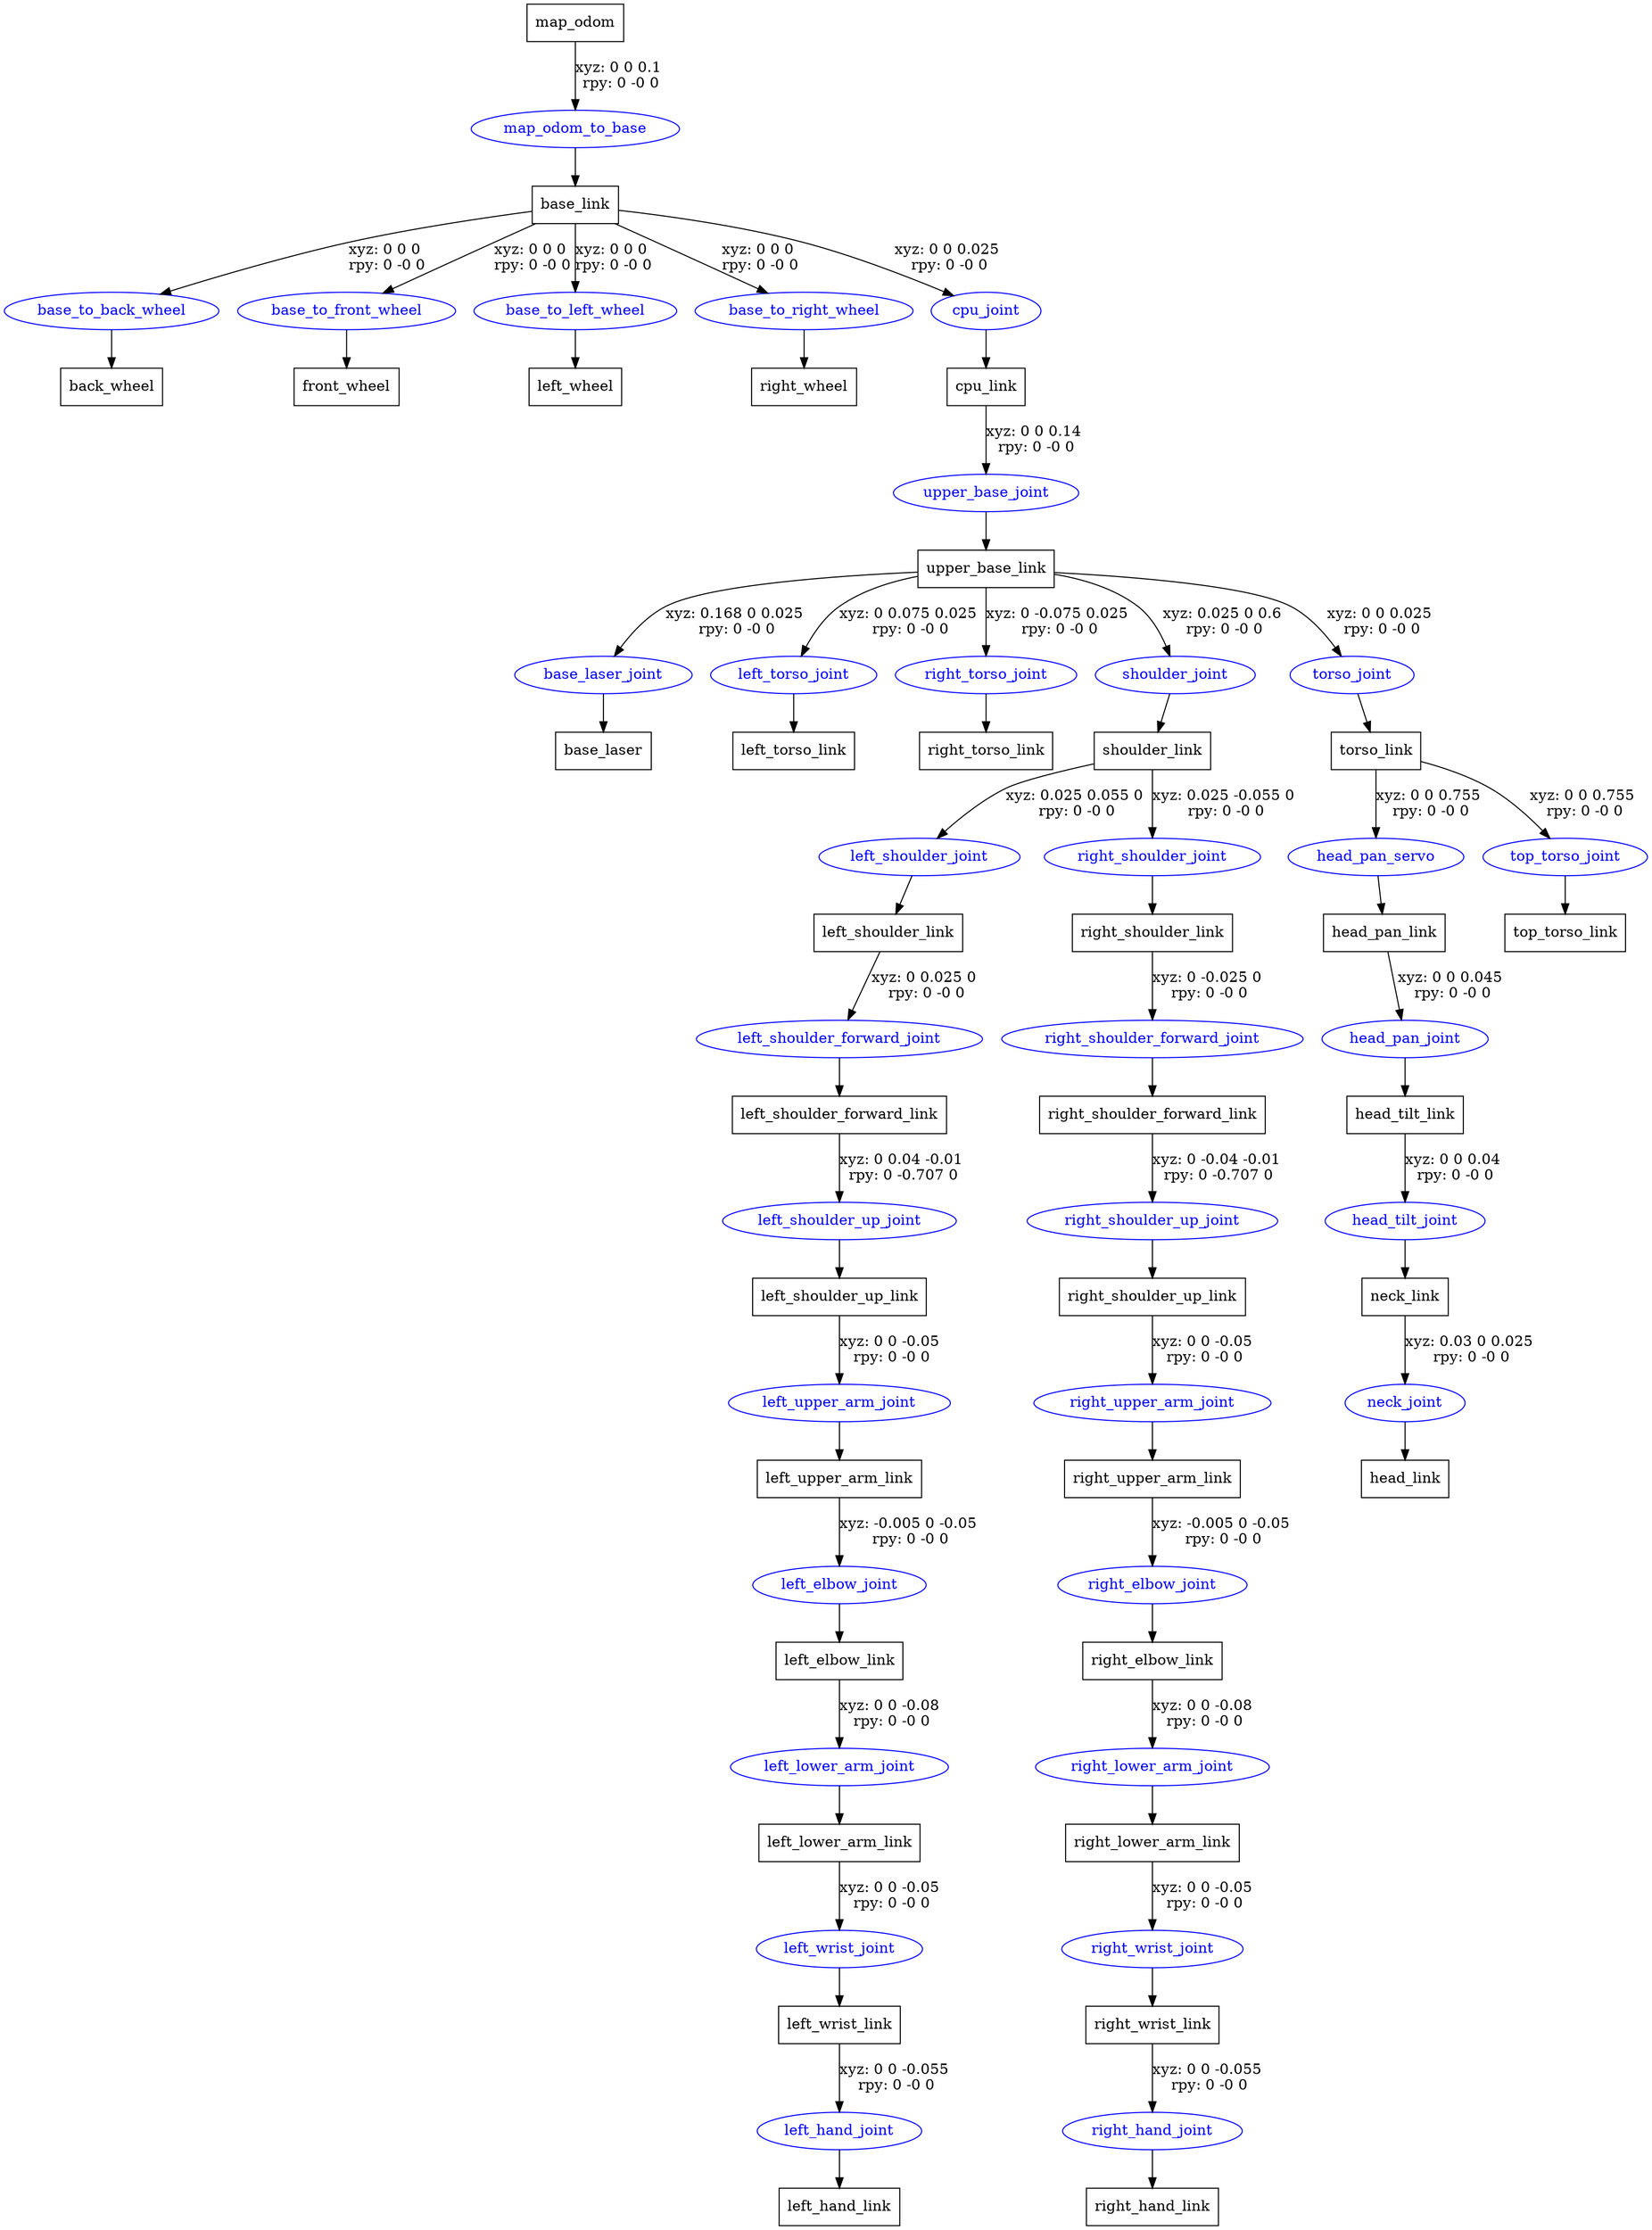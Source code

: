 digraph G {
node [shape=box];
"map_odom" [label="map_odom"];
"base_link" [label="base_link"];
"back_wheel" [label="back_wheel"];
"front_wheel" [label="front_wheel"];
"left_wheel" [label="left_wheel"];
"right_wheel" [label="right_wheel"];
"cpu_link" [label="cpu_link"];
"upper_base_link" [label="upper_base_link"];
"base_laser" [label="base_laser"];
"left_torso_link" [label="left_torso_link"];
"right_torso_link" [label="right_torso_link"];
"shoulder_link" [label="shoulder_link"];
"left_shoulder_link" [label="left_shoulder_link"];
"left_shoulder_forward_link" [label="left_shoulder_forward_link"];
"left_shoulder_up_link" [label="left_shoulder_up_link"];
"left_upper_arm_link" [label="left_upper_arm_link"];
"left_elbow_link" [label="left_elbow_link"];
"left_lower_arm_link" [label="left_lower_arm_link"];
"left_wrist_link" [label="left_wrist_link"];
"left_hand_link" [label="left_hand_link"];
"right_shoulder_link" [label="right_shoulder_link"];
"right_shoulder_forward_link" [label="right_shoulder_forward_link"];
"right_shoulder_up_link" [label="right_shoulder_up_link"];
"right_upper_arm_link" [label="right_upper_arm_link"];
"right_elbow_link" [label="right_elbow_link"];
"right_lower_arm_link" [label="right_lower_arm_link"];
"right_wrist_link" [label="right_wrist_link"];
"right_hand_link" [label="right_hand_link"];
"torso_link" [label="torso_link"];
"head_pan_link" [label="head_pan_link"];
"head_tilt_link" [label="head_tilt_link"];
"neck_link" [label="neck_link"];
"head_link" [label="head_link"];
"top_torso_link" [label="top_torso_link"];
node [shape=ellipse, color=blue, fontcolor=blue];
"map_odom" -> "map_odom_to_base" [label="xyz: 0 0 0.1 \nrpy: 0 -0 0"]
"map_odom_to_base" -> "base_link"
"base_link" -> "base_to_back_wheel" [label="xyz: 0 0 0 \nrpy: 0 -0 0"]
"base_to_back_wheel" -> "back_wheel"
"base_link" -> "base_to_front_wheel" [label="xyz: 0 0 0 \nrpy: 0 -0 0"]
"base_to_front_wheel" -> "front_wheel"
"base_link" -> "base_to_left_wheel" [label="xyz: 0 0 0 \nrpy: 0 -0 0"]
"base_to_left_wheel" -> "left_wheel"
"base_link" -> "base_to_right_wheel" [label="xyz: 0 0 0 \nrpy: 0 -0 0"]
"base_to_right_wheel" -> "right_wheel"
"base_link" -> "cpu_joint" [label="xyz: 0 0 0.025 \nrpy: 0 -0 0"]
"cpu_joint" -> "cpu_link"
"cpu_link" -> "upper_base_joint" [label="xyz: 0 0 0.14 \nrpy: 0 -0 0"]
"upper_base_joint" -> "upper_base_link"
"upper_base_link" -> "base_laser_joint" [label="xyz: 0.168 0 0.025 \nrpy: 0 -0 0"]
"base_laser_joint" -> "base_laser"
"upper_base_link" -> "left_torso_joint" [label="xyz: 0 0.075 0.025 \nrpy: 0 -0 0"]
"left_torso_joint" -> "left_torso_link"
"upper_base_link" -> "right_torso_joint" [label="xyz: 0 -0.075 0.025 \nrpy: 0 -0 0"]
"right_torso_joint" -> "right_torso_link"
"upper_base_link" -> "shoulder_joint" [label="xyz: 0.025 0 0.6 \nrpy: 0 -0 0"]
"shoulder_joint" -> "shoulder_link"
"shoulder_link" -> "left_shoulder_joint" [label="xyz: 0.025 0.055 0 \nrpy: 0 -0 0"]
"left_shoulder_joint" -> "left_shoulder_link"
"left_shoulder_link" -> "left_shoulder_forward_joint" [label="xyz: 0 0.025 0 \nrpy: 0 -0 0"]
"left_shoulder_forward_joint" -> "left_shoulder_forward_link"
"left_shoulder_forward_link" -> "left_shoulder_up_joint" [label="xyz: 0 0.04 -0.01 \nrpy: 0 -0.707 0"]
"left_shoulder_up_joint" -> "left_shoulder_up_link"
"left_shoulder_up_link" -> "left_upper_arm_joint" [label="xyz: 0 0 -0.05 \nrpy: 0 -0 0"]
"left_upper_arm_joint" -> "left_upper_arm_link"
"left_upper_arm_link" -> "left_elbow_joint" [label="xyz: -0.005 0 -0.05 \nrpy: 0 -0 0"]
"left_elbow_joint" -> "left_elbow_link"
"left_elbow_link" -> "left_lower_arm_joint" [label="xyz: 0 0 -0.08 \nrpy: 0 -0 0"]
"left_lower_arm_joint" -> "left_lower_arm_link"
"left_lower_arm_link" -> "left_wrist_joint" [label="xyz: 0 0 -0.05 \nrpy: 0 -0 0"]
"left_wrist_joint" -> "left_wrist_link"
"left_wrist_link" -> "left_hand_joint" [label="xyz: 0 0 -0.055 \nrpy: 0 -0 0"]
"left_hand_joint" -> "left_hand_link"
"shoulder_link" -> "right_shoulder_joint" [label="xyz: 0.025 -0.055 0 \nrpy: 0 -0 0"]
"right_shoulder_joint" -> "right_shoulder_link"
"right_shoulder_link" -> "right_shoulder_forward_joint" [label="xyz: 0 -0.025 0 \nrpy: 0 -0 0"]
"right_shoulder_forward_joint" -> "right_shoulder_forward_link"
"right_shoulder_forward_link" -> "right_shoulder_up_joint" [label="xyz: 0 -0.04 -0.01 \nrpy: 0 -0.707 0"]
"right_shoulder_up_joint" -> "right_shoulder_up_link"
"right_shoulder_up_link" -> "right_upper_arm_joint" [label="xyz: 0 0 -0.05 \nrpy: 0 -0 0"]
"right_upper_arm_joint" -> "right_upper_arm_link"
"right_upper_arm_link" -> "right_elbow_joint" [label="xyz: -0.005 0 -0.05 \nrpy: 0 -0 0"]
"right_elbow_joint" -> "right_elbow_link"
"right_elbow_link" -> "right_lower_arm_joint" [label="xyz: 0 0 -0.08 \nrpy: 0 -0 0"]
"right_lower_arm_joint" -> "right_lower_arm_link"
"right_lower_arm_link" -> "right_wrist_joint" [label="xyz: 0 0 -0.05 \nrpy: 0 -0 0"]
"right_wrist_joint" -> "right_wrist_link"
"right_wrist_link" -> "right_hand_joint" [label="xyz: 0 0 -0.055 \nrpy: 0 -0 0"]
"right_hand_joint" -> "right_hand_link"
"upper_base_link" -> "torso_joint" [label="xyz: 0 0 0.025 \nrpy: 0 -0 0"]
"torso_joint" -> "torso_link"
"torso_link" -> "head_pan_servo" [label="xyz: 0 0 0.755 \nrpy: 0 -0 0"]
"head_pan_servo" -> "head_pan_link"
"head_pan_link" -> "head_pan_joint" [label="xyz: 0 0 0.045 \nrpy: 0 -0 0"]
"head_pan_joint" -> "head_tilt_link"
"head_tilt_link" -> "head_tilt_joint" [label="xyz: 0 0 0.04 \nrpy: 0 -0 0"]
"head_tilt_joint" -> "neck_link"
"neck_link" -> "neck_joint" [label="xyz: 0.03 0 0.025 \nrpy: 0 -0 0"]
"neck_joint" -> "head_link"
"torso_link" -> "top_torso_joint" [label="xyz: 0 0 0.755 \nrpy: 0 -0 0"]
"top_torso_joint" -> "top_torso_link"
}
